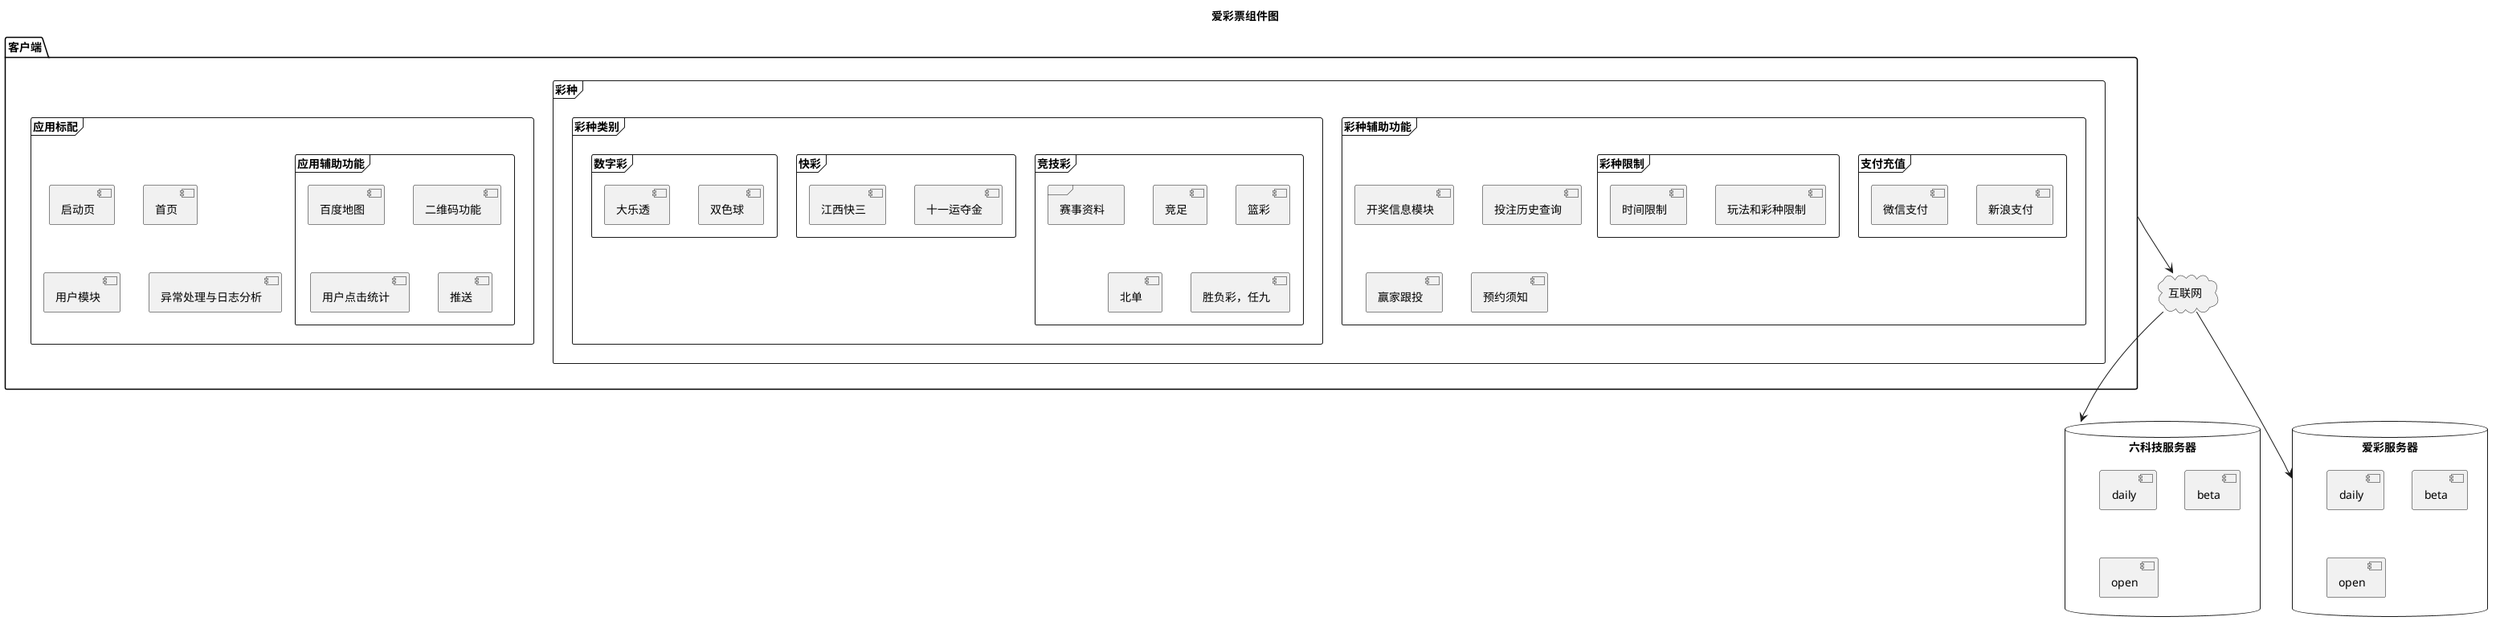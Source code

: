@startuml

/'

skinparam monochrome true
skinparam classBackgroundColor transparent
skinparam style strictuml

'/
	title "爱彩票组件图"

	客户端 --> 互联网
	互联网 --> 六科技服务器
	互联网 --> 爱彩服务器
	package 客户端{
		 
		
		frame 彩种{
 
			frame 彩种辅助功能 {
				[开奖信息模块]
				[投注历史查询]
				[赢家跟投]
				[预约须知]
				frame 支付充值{
					[新浪支付]
					'（梓微兴h5，威富通APP）
					[微信支付]
				}
				frame 彩种限制{
					[玩法和彩种限制]
					[时间限制]
				}
			}
			frame 彩种类别{
				frame 竞技彩{
					[竞足]
					[篮彩]
					[北单]
					[胜负彩，任九]		
					frame 赛事资料{

					}		
				}
				frame 快彩{
					[十一运夺金]
					[江西快三]			
				}
				frame 数字彩{
					[双色球]
					[大乐透]			
				}
			}
		}
		frame 应用标配{
			[启动页]
			[首页]
			[用户模块]
			[异常处理与日志分析]

			frame 应用辅助功能{
				[百度地图]
				[二维码功能]
				[用户点击统计]
				[推送]
			}
		}
	}
	cloud 互联网{

	}
	database 六科技服务器{

		[daily]
		[beta]
		[open]
	}
	database 爱彩服务器{

		[daily] as a_d
		[beta]  as a_b
		[open] as a_o
	}
	/'
	frame f{

	}
	folder fl{

	}
	node n{

	}
'/

@enduml